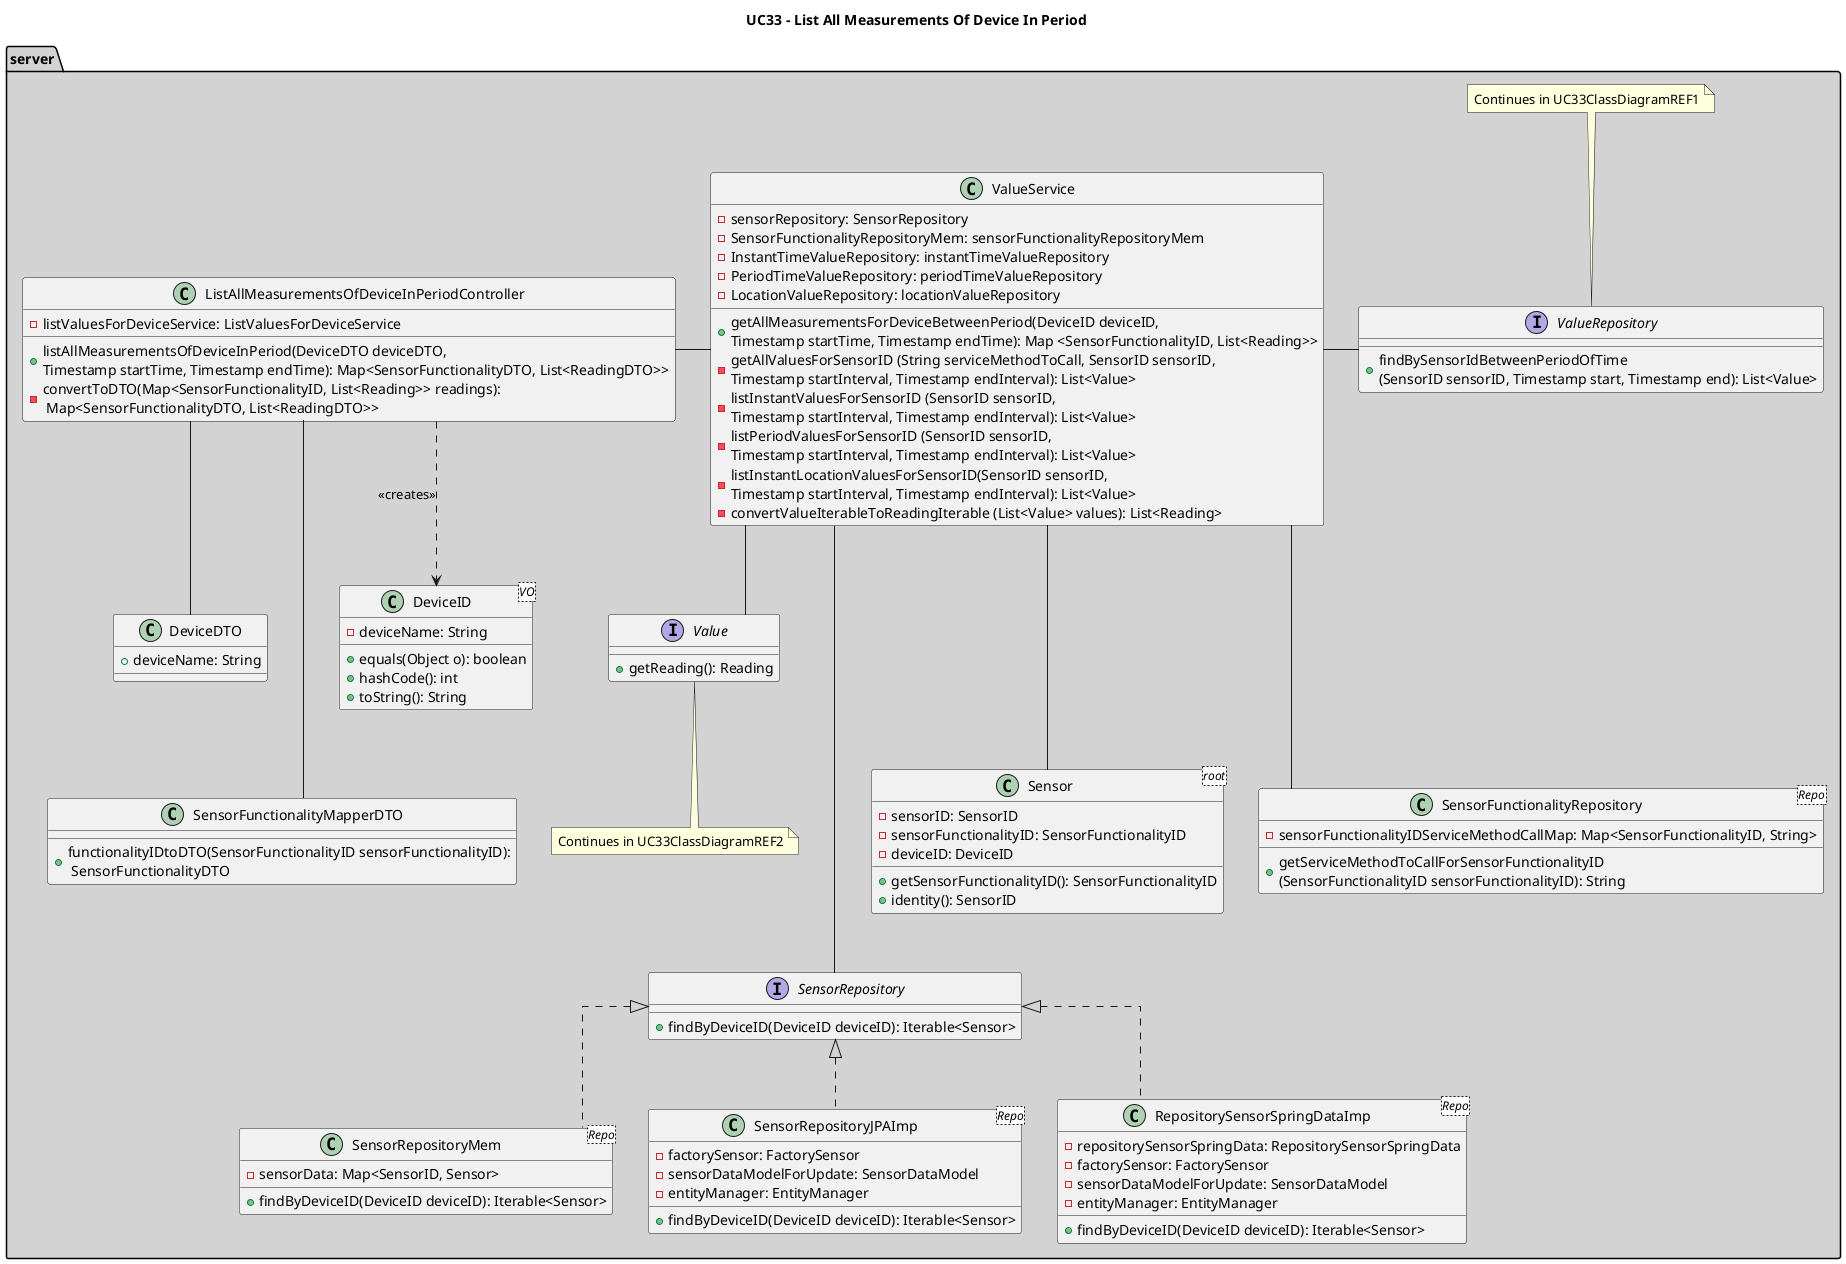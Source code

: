 @startuml

skinparam linetype ortho

title UC33 - List All Measurements Of Device In Period

package server #LightGray {

class ListAllMeasurementsOfDeviceInPeriodController {
    -listValuesForDeviceService: ListValuesForDeviceService
    +listAllMeasurementsOfDeviceInPeriod(DeviceDTO deviceDTO, \nTimestamp startTime, Timestamp endTime): Map<SensorFunctionalityDTO, List<ReadingDTO>>
    -convertToDTO(Map<SensorFunctionalityID, List<Reading>> readings):\n Map<SensorFunctionalityDTO, List<ReadingDTO>>
}

class ValueService {
    -sensorRepository: SensorRepository
    -SensorFunctionalityRepositoryMem: sensorFunctionalityRepositoryMem
    -InstantTimeValueRepository: instantTimeValueRepository
    -PeriodTimeValueRepository: periodTimeValueRepository
    -LocationValueRepository: locationValueRepository
    +getAllMeasurementsForDeviceBetweenPeriod(DeviceID deviceID, \nTimestamp startTime, Timestamp endTime): Map <SensorFunctionalityID, List<Reading>>
    -getAllValuesForSensorID (String serviceMethodToCall, SensorID sensorID, \nTimestamp startInterval, Timestamp endInterval): List<Value>
    -listInstantValuesForSensorID (SensorID sensorID, \nTimestamp startInterval, Timestamp endInterval): List<Value>
    -listPeriodValuesForSensorID (SensorID sensorID, \nTimestamp startInterval, Timestamp endInterval): List<Value>
    -listInstantLocationValuesForSensorID(SensorID sensorID, \nTimestamp startInterval, Timestamp endInterval): List<Value>
    -convertValueIterableToReadingIterable (List<Value> values): List<Reading>

}
class DeviceDTO {
    +deviceName: String
}

interface SensorRepository  {
    +findByDeviceID(DeviceID deviceID): Iterable<Sensor>
}

class SensorRepositoryMem <Repo> implements SensorRepository {
    -sensorData: Map<SensorID, Sensor>
    +findByDeviceID(DeviceID deviceID): Iterable<Sensor>
}

class SensorRepositoryJPAImp <Repo> implements SensorRepository {
    -factorySensor: FactorySensor
    -sensorDataModelForUpdate: SensorDataModel
    -entityManager: EntityManager
    +findByDeviceID(DeviceID deviceID): Iterable<Sensor>
}

class RepositorySensorSpringDataImp <Repo> implements SensorRepository {
    -repositorySensorSpringData: RepositorySensorSpringData
    -factorySensor: FactorySensor
    -sensorDataModelForUpdate: SensorDataModel
    -entityManager: EntityManager
    +findByDeviceID(DeviceID deviceID): Iterable<Sensor>
}

class Sensor <root> {
    -sensorID: SensorID
    -sensorFunctionalityID: SensorFunctionalityID
    -deviceID: DeviceID
    +getSensorFunctionalityID(): SensorFunctionalityID
    +identity(): SensorID
}
class SensorFunctionalityRepository <Repo> {
    -sensorFunctionalityIDServiceMethodCallMap: Map<SensorFunctionalityID, String>
    +getServiceMethodToCallForSensorFunctionalityID\n(SensorFunctionalityID sensorFunctionalityID): String
}

class SensorFunctionalityMapperDTO {
    +functionalityIDtoDTO(SensorFunctionalityID sensorFunctionalityID):\n SensorFunctionalityDTO
}

interface ValueRepository {
    +findBySensorIdBetweenPeriodOfTime\n(SensorID sensorID, Timestamp start, Timestamp end): List<Value>
}

note "Continues in UC33ClassDiagramREF1" as NOTE2
ValueRepository -up-> NOTE2

interface Value {
    +getReading(): Reading
}

note "Continues in UC33ClassDiagramREF2" as NOTE1
Value -down-> NOTE1



class DeviceID <VO> {
    -deviceName: String
    +equals(Object o): boolean
    +hashCode(): int
    +toString(): String
}

ListAllMeasurementsOfDeviceInPeriodController - ValueService
ListAllMeasurementsOfDeviceInPeriodController  -- DeviceDTO
ListAllMeasurementsOfDeviceInPeriodController ..> DeviceID: <<creates>>
ValueService ---- SensorRepository
ValueService --- Sensor
ValueService --- SensorFunctionalityRepository
ValueService - ValueRepository
ValueService -- Value
ListAllMeasurementsOfDeviceInPeriodController --- SensorFunctionalityMapperDTO
}
@enduml